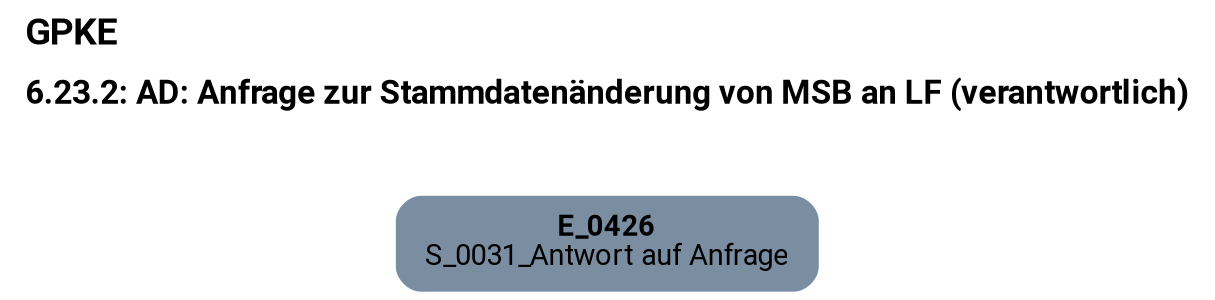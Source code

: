 digraph D {
    labelloc="t";
    label=<<B><FONT POINT-SIZE="18">GPKE</FONT></B><BR align="left"/><BR/><B><FONT POINT-SIZE="16">6.23.2: AD: Anfrage zur Stammdatenänderung von MSB an LF (verantwortlich)</FONT></B><BR align="left"/><BR/><BR/><BR/>>;
    ratio="compress";
    concentrate=true;
    pack=true;
    rankdir=TB;
    packmode="array";
    size="20,20";
    fontsize=12;
    "Empty" [margin="0.2,0.12", shape=box, style="filled,rounded", penwidth=0.0, fillcolor="#7a8da1", label=<<B>E_0426</B><BR align="center"/><FONT>S_0031_Antwort auf Anfrage</FONT><BR align="center"/>>, fontname="Roboto, sans-serif"];


    bgcolor="transparent";
fontname="Roboto, sans-serif";
}